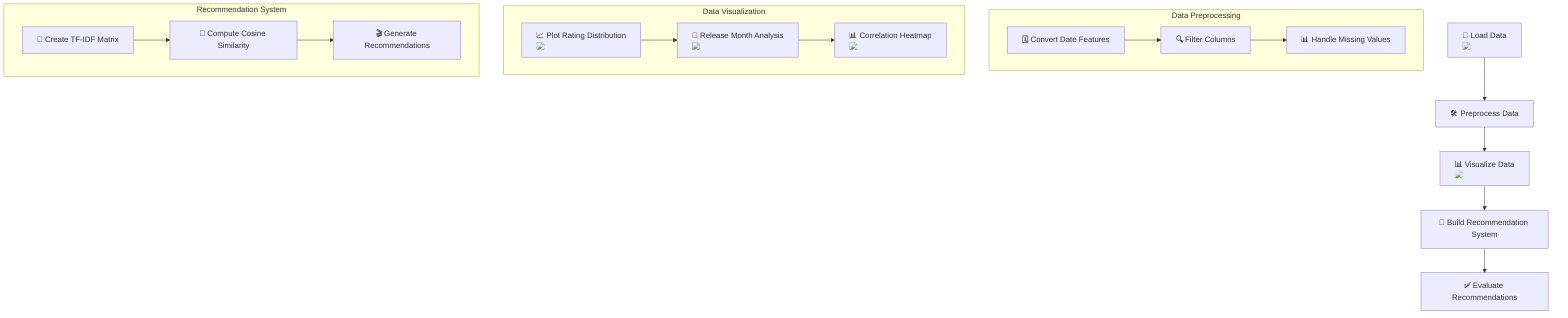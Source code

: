 flowchart TD
    A["📂 Load Data <img src='file.svg'/>"] --> B["🛠️ Preprocess Data"]
    B --> C["📊 Visualize Data <img src='hist_template.svg'/>"]
    C --> D["🤖 Build Recommendation System"]
    D --> E["✅ Evaluate Recommendations"]

    subgraph preproc[Data Preprocessing]
        B1["🗓️ Convert Date Features"]
        B2["🔍 Filter Columns"]
        B3["📊 Handle Missing Values"]
        B1 --> B2 --> B3
    end

    subgraph vis[Data Visualization]
        C1["📈 Plot Rating Distribution <img src='pie_plot_template.svg'/>"]
        C2["📅 Release Month Analysis <img src='scatter_plot_template.svg'/>"]
        C3["📊 Correlation Heatmap <img src='heatmap_template.svg'/>"]
        C1 --> C2 --> C3
    end

    subgraph recsys[Recommendation System]
        D1["📜 Create TF-IDF Matrix"]
        D2["🔄 Compute Cosine Similarity"]
        D3["🎬 Generate Recommendations"]
        D1 --> D2 --> D3
    end
